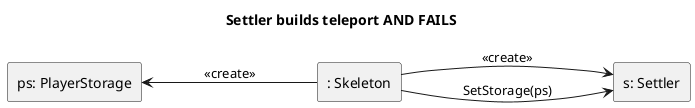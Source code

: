 @startuml
left to right direction
title "Settler builds teleport AND FAILS"

rectangle "s: Settler" as s
rectangle "ps: PlayerStorage" as store
rectangle ": Skeleton" as skeleton

skeleton --down-> s : <<create>>
skeleton --up-> store : <<create>>
skeleton --left-> s : SetStorage(ps)

@enduml